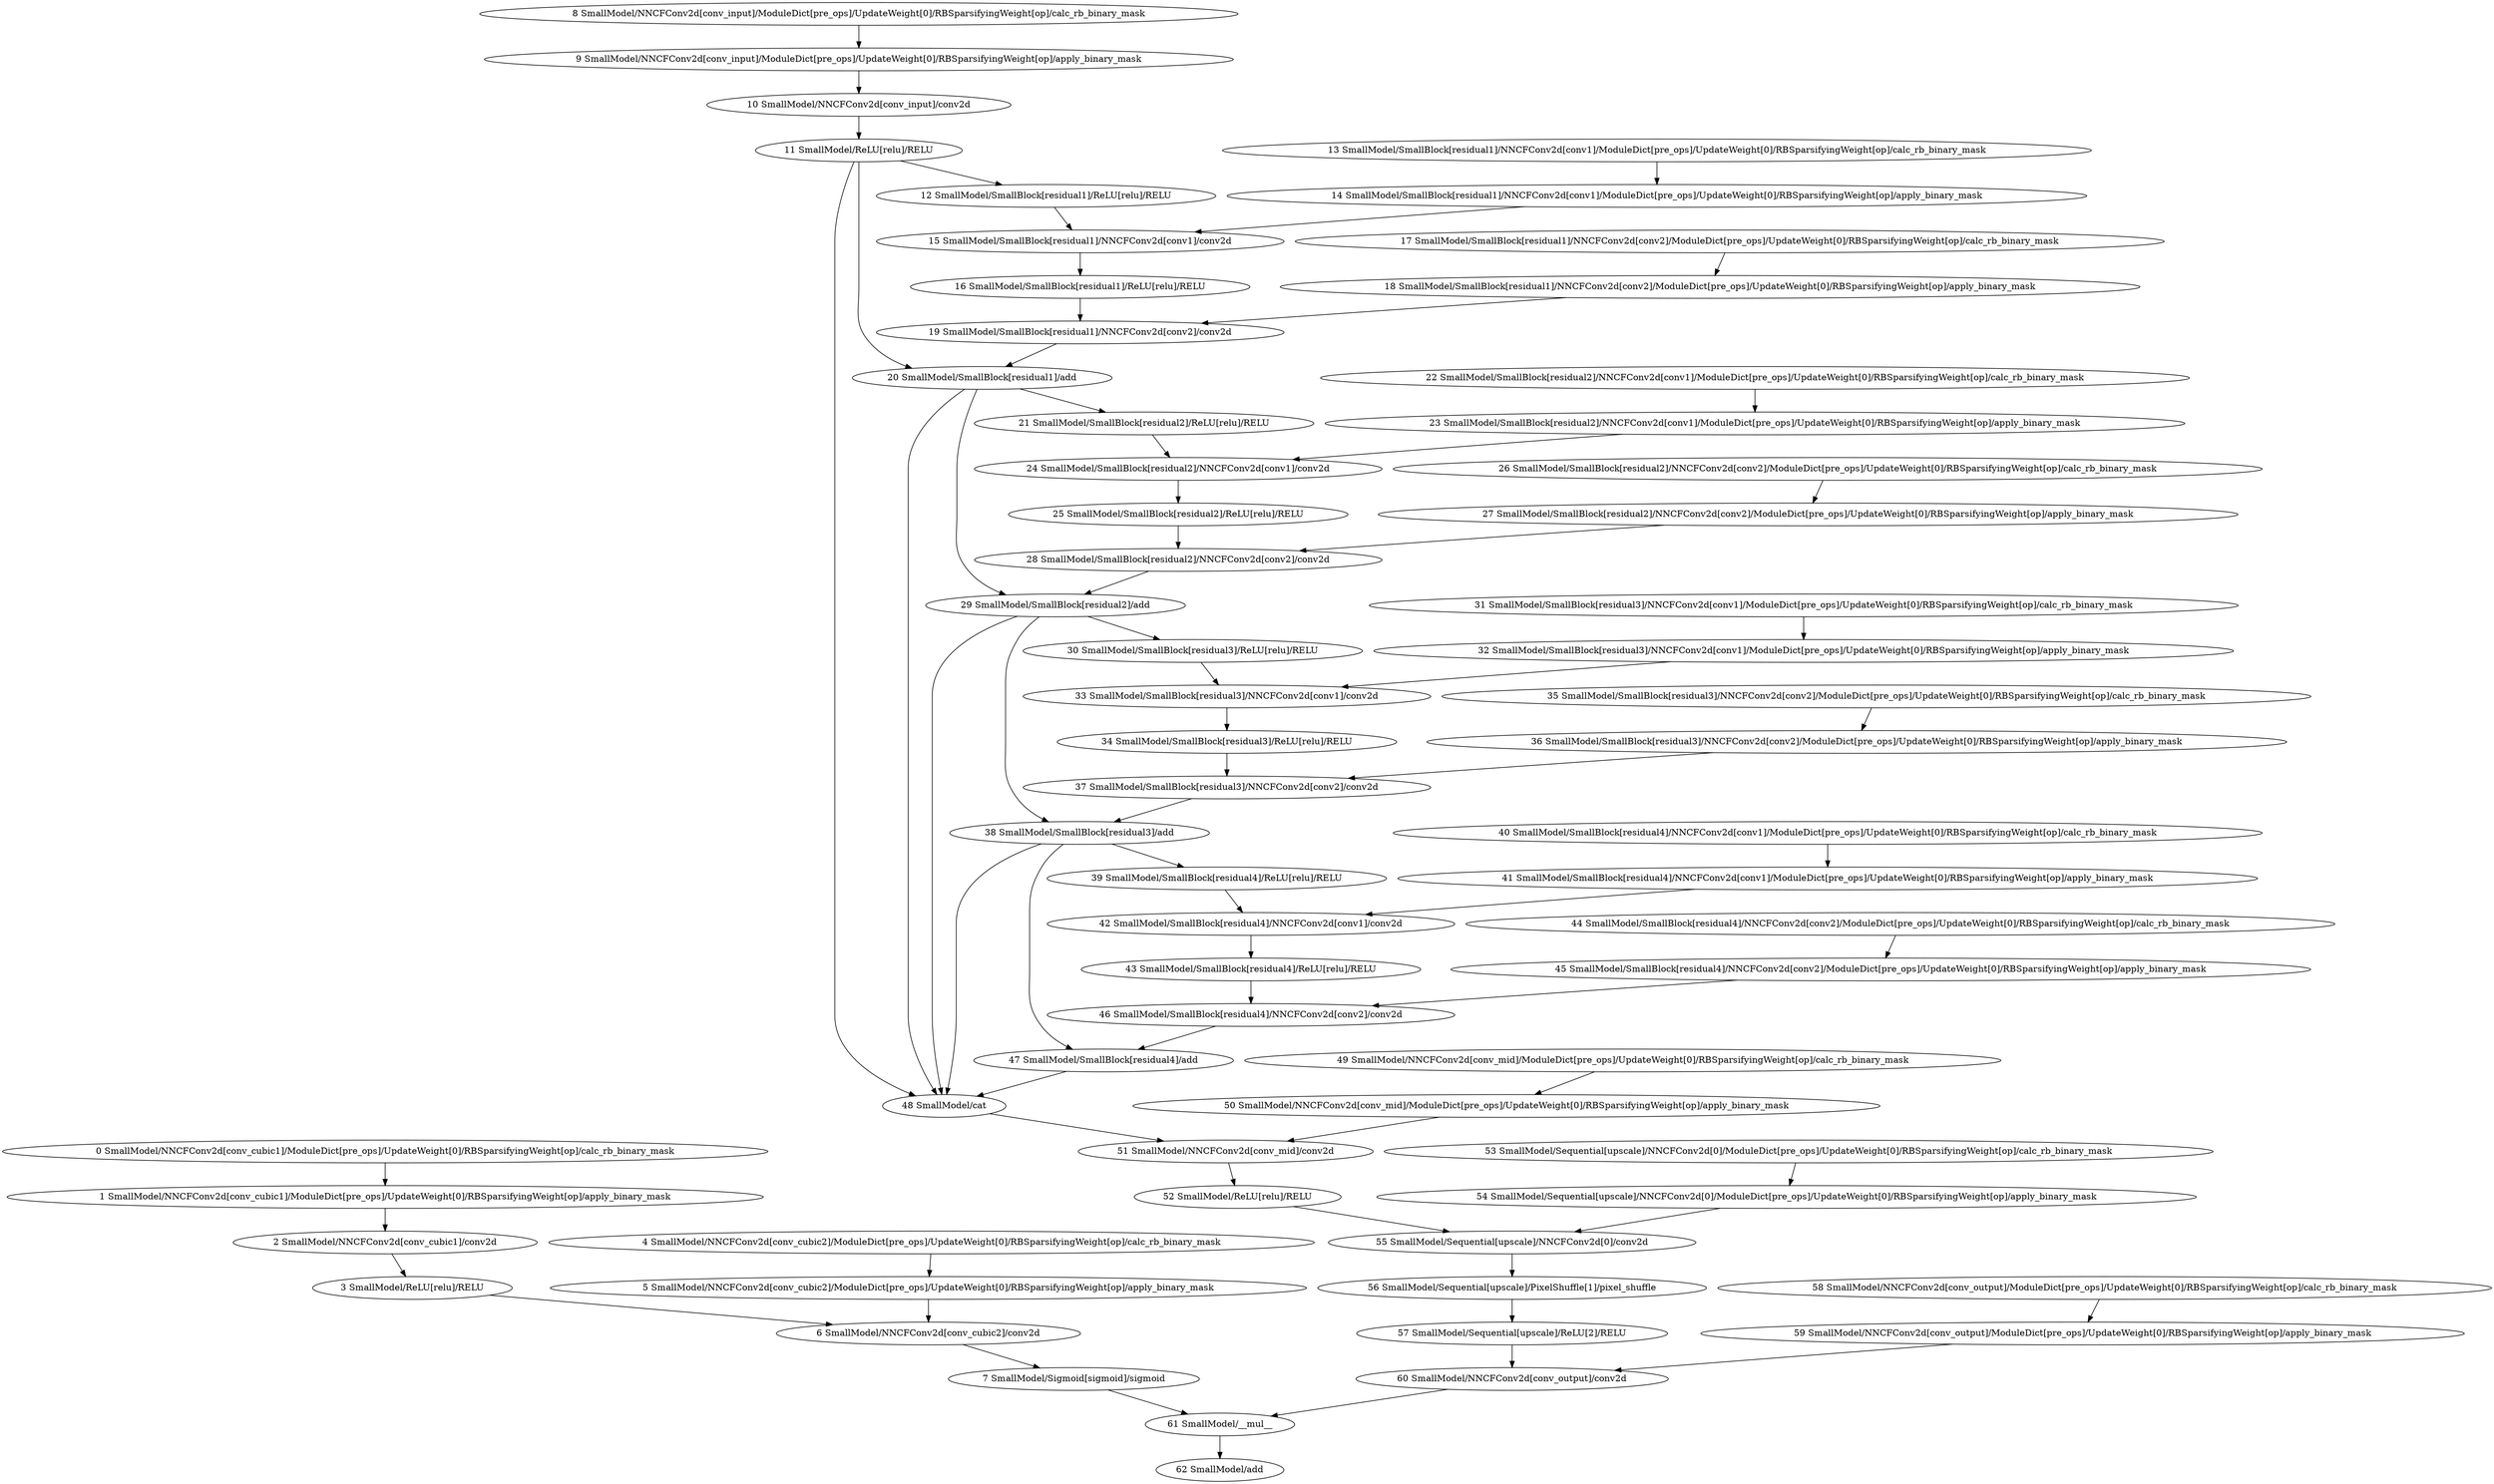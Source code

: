 strict digraph  {
"0 SmallModel/NNCFConv2d[conv_cubic1]/ModuleDict[pre_ops]/UpdateWeight[0]/RBSparsifyingWeight[op]/calc_rb_binary_mask" [id=0, scope="SmallModel/NNCFConv2d[conv_cubic1]/ModuleDict[pre_ops]/UpdateWeight[0]/RBSparsifyingWeight[op]", type=calc_rb_binary_mask];
"1 SmallModel/NNCFConv2d[conv_cubic1]/ModuleDict[pre_ops]/UpdateWeight[0]/RBSparsifyingWeight[op]/apply_binary_mask" [id=1, scope="SmallModel/NNCFConv2d[conv_cubic1]/ModuleDict[pre_ops]/UpdateWeight[0]/RBSparsifyingWeight[op]", type=apply_binary_mask];
"2 SmallModel/NNCFConv2d[conv_cubic1]/conv2d" [id=2, scope="SmallModel/NNCFConv2d[conv_cubic1]", type=conv2d];
"3 SmallModel/ReLU[relu]/RELU" [id=3, scope="SmallModel/ReLU[relu]", type=RELU];
"4 SmallModel/NNCFConv2d[conv_cubic2]/ModuleDict[pre_ops]/UpdateWeight[0]/RBSparsifyingWeight[op]/calc_rb_binary_mask" [id=4, scope="SmallModel/NNCFConv2d[conv_cubic2]/ModuleDict[pre_ops]/UpdateWeight[0]/RBSparsifyingWeight[op]", type=calc_rb_binary_mask];
"5 SmallModel/NNCFConv2d[conv_cubic2]/ModuleDict[pre_ops]/UpdateWeight[0]/RBSparsifyingWeight[op]/apply_binary_mask" [id=5, scope="SmallModel/NNCFConv2d[conv_cubic2]/ModuleDict[pre_ops]/UpdateWeight[0]/RBSparsifyingWeight[op]", type=apply_binary_mask];
"6 SmallModel/NNCFConv2d[conv_cubic2]/conv2d" [id=6, scope="SmallModel/NNCFConv2d[conv_cubic2]", type=conv2d];
"7 SmallModel/Sigmoid[sigmoid]/sigmoid" [id=7, scope="SmallModel/Sigmoid[sigmoid]", type=sigmoid];
"8 SmallModel/NNCFConv2d[conv_input]/ModuleDict[pre_ops]/UpdateWeight[0]/RBSparsifyingWeight[op]/calc_rb_binary_mask" [id=8, scope="SmallModel/NNCFConv2d[conv_input]/ModuleDict[pre_ops]/UpdateWeight[0]/RBSparsifyingWeight[op]", type=calc_rb_binary_mask];
"9 SmallModel/NNCFConv2d[conv_input]/ModuleDict[pre_ops]/UpdateWeight[0]/RBSparsifyingWeight[op]/apply_binary_mask" [id=9, scope="SmallModel/NNCFConv2d[conv_input]/ModuleDict[pre_ops]/UpdateWeight[0]/RBSparsifyingWeight[op]", type=apply_binary_mask];
"10 SmallModel/NNCFConv2d[conv_input]/conv2d" [id=10, scope="SmallModel/NNCFConv2d[conv_input]", type=conv2d];
"11 SmallModel/ReLU[relu]/RELU" [id=11, scope="SmallModel/ReLU[relu]", type=RELU];
"12 SmallModel/SmallBlock[residual1]/ReLU[relu]/RELU" [id=12, scope="SmallModel/SmallBlock[residual1]/ReLU[relu]", type=RELU];
"13 SmallModel/SmallBlock[residual1]/NNCFConv2d[conv1]/ModuleDict[pre_ops]/UpdateWeight[0]/RBSparsifyingWeight[op]/calc_rb_binary_mask" [id=13, scope="SmallModel/SmallBlock[residual1]/NNCFConv2d[conv1]/ModuleDict[pre_ops]/UpdateWeight[0]/RBSparsifyingWeight[op]", type=calc_rb_binary_mask];
"14 SmallModel/SmallBlock[residual1]/NNCFConv2d[conv1]/ModuleDict[pre_ops]/UpdateWeight[0]/RBSparsifyingWeight[op]/apply_binary_mask" [id=14, scope="SmallModel/SmallBlock[residual1]/NNCFConv2d[conv1]/ModuleDict[pre_ops]/UpdateWeight[0]/RBSparsifyingWeight[op]", type=apply_binary_mask];
"15 SmallModel/SmallBlock[residual1]/NNCFConv2d[conv1]/conv2d" [id=15, scope="SmallModel/SmallBlock[residual1]/NNCFConv2d[conv1]", type=conv2d];
"16 SmallModel/SmallBlock[residual1]/ReLU[relu]/RELU" [id=16, scope="SmallModel/SmallBlock[residual1]/ReLU[relu]", type=RELU];
"17 SmallModel/SmallBlock[residual1]/NNCFConv2d[conv2]/ModuleDict[pre_ops]/UpdateWeight[0]/RBSparsifyingWeight[op]/calc_rb_binary_mask" [id=17, scope="SmallModel/SmallBlock[residual1]/NNCFConv2d[conv2]/ModuleDict[pre_ops]/UpdateWeight[0]/RBSparsifyingWeight[op]", type=calc_rb_binary_mask];
"18 SmallModel/SmallBlock[residual1]/NNCFConv2d[conv2]/ModuleDict[pre_ops]/UpdateWeight[0]/RBSparsifyingWeight[op]/apply_binary_mask" [id=18, scope="SmallModel/SmallBlock[residual1]/NNCFConv2d[conv2]/ModuleDict[pre_ops]/UpdateWeight[0]/RBSparsifyingWeight[op]", type=apply_binary_mask];
"19 SmallModel/SmallBlock[residual1]/NNCFConv2d[conv2]/conv2d" [id=19, scope="SmallModel/SmallBlock[residual1]/NNCFConv2d[conv2]", type=conv2d];
"20 SmallModel/SmallBlock[residual1]/add" [id=20, scope="SmallModel/SmallBlock[residual1]", type=add];
"21 SmallModel/SmallBlock[residual2]/ReLU[relu]/RELU" [id=21, scope="SmallModel/SmallBlock[residual2]/ReLU[relu]", type=RELU];
"22 SmallModel/SmallBlock[residual2]/NNCFConv2d[conv1]/ModuleDict[pre_ops]/UpdateWeight[0]/RBSparsifyingWeight[op]/calc_rb_binary_mask" [id=22, scope="SmallModel/SmallBlock[residual2]/NNCFConv2d[conv1]/ModuleDict[pre_ops]/UpdateWeight[0]/RBSparsifyingWeight[op]", type=calc_rb_binary_mask];
"23 SmallModel/SmallBlock[residual2]/NNCFConv2d[conv1]/ModuleDict[pre_ops]/UpdateWeight[0]/RBSparsifyingWeight[op]/apply_binary_mask" [id=23, scope="SmallModel/SmallBlock[residual2]/NNCFConv2d[conv1]/ModuleDict[pre_ops]/UpdateWeight[0]/RBSparsifyingWeight[op]", type=apply_binary_mask];
"24 SmallModel/SmallBlock[residual2]/NNCFConv2d[conv1]/conv2d" [id=24, scope="SmallModel/SmallBlock[residual2]/NNCFConv2d[conv1]", type=conv2d];
"25 SmallModel/SmallBlock[residual2]/ReLU[relu]/RELU" [id=25, scope="SmallModel/SmallBlock[residual2]/ReLU[relu]", type=RELU];
"26 SmallModel/SmallBlock[residual2]/NNCFConv2d[conv2]/ModuleDict[pre_ops]/UpdateWeight[0]/RBSparsifyingWeight[op]/calc_rb_binary_mask" [id=26, scope="SmallModel/SmallBlock[residual2]/NNCFConv2d[conv2]/ModuleDict[pre_ops]/UpdateWeight[0]/RBSparsifyingWeight[op]", type=calc_rb_binary_mask];
"27 SmallModel/SmallBlock[residual2]/NNCFConv2d[conv2]/ModuleDict[pre_ops]/UpdateWeight[0]/RBSparsifyingWeight[op]/apply_binary_mask" [id=27, scope="SmallModel/SmallBlock[residual2]/NNCFConv2d[conv2]/ModuleDict[pre_ops]/UpdateWeight[0]/RBSparsifyingWeight[op]", type=apply_binary_mask];
"28 SmallModel/SmallBlock[residual2]/NNCFConv2d[conv2]/conv2d" [id=28, scope="SmallModel/SmallBlock[residual2]/NNCFConv2d[conv2]", type=conv2d];
"29 SmallModel/SmallBlock[residual2]/add" [id=29, scope="SmallModel/SmallBlock[residual2]", type=add];
"30 SmallModel/SmallBlock[residual3]/ReLU[relu]/RELU" [id=30, scope="SmallModel/SmallBlock[residual3]/ReLU[relu]", type=RELU];
"31 SmallModel/SmallBlock[residual3]/NNCFConv2d[conv1]/ModuleDict[pre_ops]/UpdateWeight[0]/RBSparsifyingWeight[op]/calc_rb_binary_mask" [id=31, scope="SmallModel/SmallBlock[residual3]/NNCFConv2d[conv1]/ModuleDict[pre_ops]/UpdateWeight[0]/RBSparsifyingWeight[op]", type=calc_rb_binary_mask];
"32 SmallModel/SmallBlock[residual3]/NNCFConv2d[conv1]/ModuleDict[pre_ops]/UpdateWeight[0]/RBSparsifyingWeight[op]/apply_binary_mask" [id=32, scope="SmallModel/SmallBlock[residual3]/NNCFConv2d[conv1]/ModuleDict[pre_ops]/UpdateWeight[0]/RBSparsifyingWeight[op]", type=apply_binary_mask];
"33 SmallModel/SmallBlock[residual3]/NNCFConv2d[conv1]/conv2d" [id=33, scope="SmallModel/SmallBlock[residual3]/NNCFConv2d[conv1]", type=conv2d];
"34 SmallModel/SmallBlock[residual3]/ReLU[relu]/RELU" [id=34, scope="SmallModel/SmallBlock[residual3]/ReLU[relu]", type=RELU];
"35 SmallModel/SmallBlock[residual3]/NNCFConv2d[conv2]/ModuleDict[pre_ops]/UpdateWeight[0]/RBSparsifyingWeight[op]/calc_rb_binary_mask" [id=35, scope="SmallModel/SmallBlock[residual3]/NNCFConv2d[conv2]/ModuleDict[pre_ops]/UpdateWeight[0]/RBSparsifyingWeight[op]", type=calc_rb_binary_mask];
"36 SmallModel/SmallBlock[residual3]/NNCFConv2d[conv2]/ModuleDict[pre_ops]/UpdateWeight[0]/RBSparsifyingWeight[op]/apply_binary_mask" [id=36, scope="SmallModel/SmallBlock[residual3]/NNCFConv2d[conv2]/ModuleDict[pre_ops]/UpdateWeight[0]/RBSparsifyingWeight[op]", type=apply_binary_mask];
"37 SmallModel/SmallBlock[residual3]/NNCFConv2d[conv2]/conv2d" [id=37, scope="SmallModel/SmallBlock[residual3]/NNCFConv2d[conv2]", type=conv2d];
"38 SmallModel/SmallBlock[residual3]/add" [id=38, scope="SmallModel/SmallBlock[residual3]", type=add];
"39 SmallModel/SmallBlock[residual4]/ReLU[relu]/RELU" [id=39, scope="SmallModel/SmallBlock[residual4]/ReLU[relu]", type=RELU];
"40 SmallModel/SmallBlock[residual4]/NNCFConv2d[conv1]/ModuleDict[pre_ops]/UpdateWeight[0]/RBSparsifyingWeight[op]/calc_rb_binary_mask" [id=40, scope="SmallModel/SmallBlock[residual4]/NNCFConv2d[conv1]/ModuleDict[pre_ops]/UpdateWeight[0]/RBSparsifyingWeight[op]", type=calc_rb_binary_mask];
"41 SmallModel/SmallBlock[residual4]/NNCFConv2d[conv1]/ModuleDict[pre_ops]/UpdateWeight[0]/RBSparsifyingWeight[op]/apply_binary_mask" [id=41, scope="SmallModel/SmallBlock[residual4]/NNCFConv2d[conv1]/ModuleDict[pre_ops]/UpdateWeight[0]/RBSparsifyingWeight[op]", type=apply_binary_mask];
"42 SmallModel/SmallBlock[residual4]/NNCFConv2d[conv1]/conv2d" [id=42, scope="SmallModel/SmallBlock[residual4]/NNCFConv2d[conv1]", type=conv2d];
"43 SmallModel/SmallBlock[residual4]/ReLU[relu]/RELU" [id=43, scope="SmallModel/SmallBlock[residual4]/ReLU[relu]", type=RELU];
"44 SmallModel/SmallBlock[residual4]/NNCFConv2d[conv2]/ModuleDict[pre_ops]/UpdateWeight[0]/RBSparsifyingWeight[op]/calc_rb_binary_mask" [id=44, scope="SmallModel/SmallBlock[residual4]/NNCFConv2d[conv2]/ModuleDict[pre_ops]/UpdateWeight[0]/RBSparsifyingWeight[op]", type=calc_rb_binary_mask];
"45 SmallModel/SmallBlock[residual4]/NNCFConv2d[conv2]/ModuleDict[pre_ops]/UpdateWeight[0]/RBSparsifyingWeight[op]/apply_binary_mask" [id=45, scope="SmallModel/SmallBlock[residual4]/NNCFConv2d[conv2]/ModuleDict[pre_ops]/UpdateWeight[0]/RBSparsifyingWeight[op]", type=apply_binary_mask];
"46 SmallModel/SmallBlock[residual4]/NNCFConv2d[conv2]/conv2d" [id=46, scope="SmallModel/SmallBlock[residual4]/NNCFConv2d[conv2]", type=conv2d];
"47 SmallModel/SmallBlock[residual4]/add" [id=47, scope="SmallModel/SmallBlock[residual4]", type=add];
"48 SmallModel/cat" [id=48, scope=SmallModel, type=cat];
"49 SmallModel/NNCFConv2d[conv_mid]/ModuleDict[pre_ops]/UpdateWeight[0]/RBSparsifyingWeight[op]/calc_rb_binary_mask" [id=49, scope="SmallModel/NNCFConv2d[conv_mid]/ModuleDict[pre_ops]/UpdateWeight[0]/RBSparsifyingWeight[op]", type=calc_rb_binary_mask];
"50 SmallModel/NNCFConv2d[conv_mid]/ModuleDict[pre_ops]/UpdateWeight[0]/RBSparsifyingWeight[op]/apply_binary_mask" [id=50, scope="SmallModel/NNCFConv2d[conv_mid]/ModuleDict[pre_ops]/UpdateWeight[0]/RBSparsifyingWeight[op]", type=apply_binary_mask];
"51 SmallModel/NNCFConv2d[conv_mid]/conv2d" [id=51, scope="SmallModel/NNCFConv2d[conv_mid]", type=conv2d];
"52 SmallModel/ReLU[relu]/RELU" [id=52, scope="SmallModel/ReLU[relu]", type=RELU];
"53 SmallModel/Sequential[upscale]/NNCFConv2d[0]/ModuleDict[pre_ops]/UpdateWeight[0]/RBSparsifyingWeight[op]/calc_rb_binary_mask" [id=53, scope="SmallModel/Sequential[upscale]/NNCFConv2d[0]/ModuleDict[pre_ops]/UpdateWeight[0]/RBSparsifyingWeight[op]", type=calc_rb_binary_mask];
"54 SmallModel/Sequential[upscale]/NNCFConv2d[0]/ModuleDict[pre_ops]/UpdateWeight[0]/RBSparsifyingWeight[op]/apply_binary_mask" [id=54, scope="SmallModel/Sequential[upscale]/NNCFConv2d[0]/ModuleDict[pre_ops]/UpdateWeight[0]/RBSparsifyingWeight[op]", type=apply_binary_mask];
"55 SmallModel/Sequential[upscale]/NNCFConv2d[0]/conv2d" [id=55, scope="SmallModel/Sequential[upscale]/NNCFConv2d[0]", type=conv2d];
"56 SmallModel/Sequential[upscale]/PixelShuffle[1]/pixel_shuffle" [id=56, scope="SmallModel/Sequential[upscale]/PixelShuffle[1]", type=pixel_shuffle];
"57 SmallModel/Sequential[upscale]/ReLU[2]/RELU" [id=57, scope="SmallModel/Sequential[upscale]/ReLU[2]", type=RELU];
"58 SmallModel/NNCFConv2d[conv_output]/ModuleDict[pre_ops]/UpdateWeight[0]/RBSparsifyingWeight[op]/calc_rb_binary_mask" [id=58, scope="SmallModel/NNCFConv2d[conv_output]/ModuleDict[pre_ops]/UpdateWeight[0]/RBSparsifyingWeight[op]", type=calc_rb_binary_mask];
"59 SmallModel/NNCFConv2d[conv_output]/ModuleDict[pre_ops]/UpdateWeight[0]/RBSparsifyingWeight[op]/apply_binary_mask" [id=59, scope="SmallModel/NNCFConv2d[conv_output]/ModuleDict[pre_ops]/UpdateWeight[0]/RBSparsifyingWeight[op]", type=apply_binary_mask];
"60 SmallModel/NNCFConv2d[conv_output]/conv2d" [id=60, scope="SmallModel/NNCFConv2d[conv_output]", type=conv2d];
"61 SmallModel/__mul__" [id=61, scope=SmallModel, type=__mul__];
"62 SmallModel/add" [id=62, scope=SmallModel, type=add];
"0 SmallModel/NNCFConv2d[conv_cubic1]/ModuleDict[pre_ops]/UpdateWeight[0]/RBSparsifyingWeight[op]/calc_rb_binary_mask" -> "1 SmallModel/NNCFConv2d[conv_cubic1]/ModuleDict[pre_ops]/UpdateWeight[0]/RBSparsifyingWeight[op]/apply_binary_mask";
"1 SmallModel/NNCFConv2d[conv_cubic1]/ModuleDict[pre_ops]/UpdateWeight[0]/RBSparsifyingWeight[op]/apply_binary_mask" -> "2 SmallModel/NNCFConv2d[conv_cubic1]/conv2d";
"2 SmallModel/NNCFConv2d[conv_cubic1]/conv2d" -> "3 SmallModel/ReLU[relu]/RELU";
"3 SmallModel/ReLU[relu]/RELU" -> "6 SmallModel/NNCFConv2d[conv_cubic2]/conv2d";
"4 SmallModel/NNCFConv2d[conv_cubic2]/ModuleDict[pre_ops]/UpdateWeight[0]/RBSparsifyingWeight[op]/calc_rb_binary_mask" -> "5 SmallModel/NNCFConv2d[conv_cubic2]/ModuleDict[pre_ops]/UpdateWeight[0]/RBSparsifyingWeight[op]/apply_binary_mask";
"5 SmallModel/NNCFConv2d[conv_cubic2]/ModuleDict[pre_ops]/UpdateWeight[0]/RBSparsifyingWeight[op]/apply_binary_mask" -> "6 SmallModel/NNCFConv2d[conv_cubic2]/conv2d";
"6 SmallModel/NNCFConv2d[conv_cubic2]/conv2d" -> "7 SmallModel/Sigmoid[sigmoid]/sigmoid";
"8 SmallModel/NNCFConv2d[conv_input]/ModuleDict[pre_ops]/UpdateWeight[0]/RBSparsifyingWeight[op]/calc_rb_binary_mask" -> "9 SmallModel/NNCFConv2d[conv_input]/ModuleDict[pre_ops]/UpdateWeight[0]/RBSparsifyingWeight[op]/apply_binary_mask";
"7 SmallModel/Sigmoid[sigmoid]/sigmoid" -> "61 SmallModel/__mul__";
"9 SmallModel/NNCFConv2d[conv_input]/ModuleDict[pre_ops]/UpdateWeight[0]/RBSparsifyingWeight[op]/apply_binary_mask" -> "10 SmallModel/NNCFConv2d[conv_input]/conv2d";
"10 SmallModel/NNCFConv2d[conv_input]/conv2d" -> "11 SmallModel/ReLU[relu]/RELU";
"11 SmallModel/ReLU[relu]/RELU" -> "12 SmallModel/SmallBlock[residual1]/ReLU[relu]/RELU";
"11 SmallModel/ReLU[relu]/RELU" -> "20 SmallModel/SmallBlock[residual1]/add";
"11 SmallModel/ReLU[relu]/RELU" -> "48 SmallModel/cat";
"12 SmallModel/SmallBlock[residual1]/ReLU[relu]/RELU" -> "15 SmallModel/SmallBlock[residual1]/NNCFConv2d[conv1]/conv2d";
"13 SmallModel/SmallBlock[residual1]/NNCFConv2d[conv1]/ModuleDict[pre_ops]/UpdateWeight[0]/RBSparsifyingWeight[op]/calc_rb_binary_mask" -> "14 SmallModel/SmallBlock[residual1]/NNCFConv2d[conv1]/ModuleDict[pre_ops]/UpdateWeight[0]/RBSparsifyingWeight[op]/apply_binary_mask";
"14 SmallModel/SmallBlock[residual1]/NNCFConv2d[conv1]/ModuleDict[pre_ops]/UpdateWeight[0]/RBSparsifyingWeight[op]/apply_binary_mask" -> "15 SmallModel/SmallBlock[residual1]/NNCFConv2d[conv1]/conv2d";
"15 SmallModel/SmallBlock[residual1]/NNCFConv2d[conv1]/conv2d" -> "16 SmallModel/SmallBlock[residual1]/ReLU[relu]/RELU";
"16 SmallModel/SmallBlock[residual1]/ReLU[relu]/RELU" -> "19 SmallModel/SmallBlock[residual1]/NNCFConv2d[conv2]/conv2d";
"17 SmallModel/SmallBlock[residual1]/NNCFConv2d[conv2]/ModuleDict[pre_ops]/UpdateWeight[0]/RBSparsifyingWeight[op]/calc_rb_binary_mask" -> "18 SmallModel/SmallBlock[residual1]/NNCFConv2d[conv2]/ModuleDict[pre_ops]/UpdateWeight[0]/RBSparsifyingWeight[op]/apply_binary_mask";
"18 SmallModel/SmallBlock[residual1]/NNCFConv2d[conv2]/ModuleDict[pre_ops]/UpdateWeight[0]/RBSparsifyingWeight[op]/apply_binary_mask" -> "19 SmallModel/SmallBlock[residual1]/NNCFConv2d[conv2]/conv2d";
"19 SmallModel/SmallBlock[residual1]/NNCFConv2d[conv2]/conv2d" -> "20 SmallModel/SmallBlock[residual1]/add";
"20 SmallModel/SmallBlock[residual1]/add" -> "21 SmallModel/SmallBlock[residual2]/ReLU[relu]/RELU";
"20 SmallModel/SmallBlock[residual1]/add" -> "29 SmallModel/SmallBlock[residual2]/add";
"20 SmallModel/SmallBlock[residual1]/add" -> "48 SmallModel/cat";
"21 SmallModel/SmallBlock[residual2]/ReLU[relu]/RELU" -> "24 SmallModel/SmallBlock[residual2]/NNCFConv2d[conv1]/conv2d";
"22 SmallModel/SmallBlock[residual2]/NNCFConv2d[conv1]/ModuleDict[pre_ops]/UpdateWeight[0]/RBSparsifyingWeight[op]/calc_rb_binary_mask" -> "23 SmallModel/SmallBlock[residual2]/NNCFConv2d[conv1]/ModuleDict[pre_ops]/UpdateWeight[0]/RBSparsifyingWeight[op]/apply_binary_mask";
"23 SmallModel/SmallBlock[residual2]/NNCFConv2d[conv1]/ModuleDict[pre_ops]/UpdateWeight[0]/RBSparsifyingWeight[op]/apply_binary_mask" -> "24 SmallModel/SmallBlock[residual2]/NNCFConv2d[conv1]/conv2d";
"24 SmallModel/SmallBlock[residual2]/NNCFConv2d[conv1]/conv2d" -> "25 SmallModel/SmallBlock[residual2]/ReLU[relu]/RELU";
"25 SmallModel/SmallBlock[residual2]/ReLU[relu]/RELU" -> "28 SmallModel/SmallBlock[residual2]/NNCFConv2d[conv2]/conv2d";
"26 SmallModel/SmallBlock[residual2]/NNCFConv2d[conv2]/ModuleDict[pre_ops]/UpdateWeight[0]/RBSparsifyingWeight[op]/calc_rb_binary_mask" -> "27 SmallModel/SmallBlock[residual2]/NNCFConv2d[conv2]/ModuleDict[pre_ops]/UpdateWeight[0]/RBSparsifyingWeight[op]/apply_binary_mask";
"27 SmallModel/SmallBlock[residual2]/NNCFConv2d[conv2]/ModuleDict[pre_ops]/UpdateWeight[0]/RBSparsifyingWeight[op]/apply_binary_mask" -> "28 SmallModel/SmallBlock[residual2]/NNCFConv2d[conv2]/conv2d";
"28 SmallModel/SmallBlock[residual2]/NNCFConv2d[conv2]/conv2d" -> "29 SmallModel/SmallBlock[residual2]/add";
"29 SmallModel/SmallBlock[residual2]/add" -> "30 SmallModel/SmallBlock[residual3]/ReLU[relu]/RELU";
"29 SmallModel/SmallBlock[residual2]/add" -> "38 SmallModel/SmallBlock[residual3]/add";
"29 SmallModel/SmallBlock[residual2]/add" -> "48 SmallModel/cat";
"30 SmallModel/SmallBlock[residual3]/ReLU[relu]/RELU" -> "33 SmallModel/SmallBlock[residual3]/NNCFConv2d[conv1]/conv2d";
"31 SmallModel/SmallBlock[residual3]/NNCFConv2d[conv1]/ModuleDict[pre_ops]/UpdateWeight[0]/RBSparsifyingWeight[op]/calc_rb_binary_mask" -> "32 SmallModel/SmallBlock[residual3]/NNCFConv2d[conv1]/ModuleDict[pre_ops]/UpdateWeight[0]/RBSparsifyingWeight[op]/apply_binary_mask";
"32 SmallModel/SmallBlock[residual3]/NNCFConv2d[conv1]/ModuleDict[pre_ops]/UpdateWeight[0]/RBSparsifyingWeight[op]/apply_binary_mask" -> "33 SmallModel/SmallBlock[residual3]/NNCFConv2d[conv1]/conv2d";
"33 SmallModel/SmallBlock[residual3]/NNCFConv2d[conv1]/conv2d" -> "34 SmallModel/SmallBlock[residual3]/ReLU[relu]/RELU";
"34 SmallModel/SmallBlock[residual3]/ReLU[relu]/RELU" -> "37 SmallModel/SmallBlock[residual3]/NNCFConv2d[conv2]/conv2d";
"35 SmallModel/SmallBlock[residual3]/NNCFConv2d[conv2]/ModuleDict[pre_ops]/UpdateWeight[0]/RBSparsifyingWeight[op]/calc_rb_binary_mask" -> "36 SmallModel/SmallBlock[residual3]/NNCFConv2d[conv2]/ModuleDict[pre_ops]/UpdateWeight[0]/RBSparsifyingWeight[op]/apply_binary_mask";
"36 SmallModel/SmallBlock[residual3]/NNCFConv2d[conv2]/ModuleDict[pre_ops]/UpdateWeight[0]/RBSparsifyingWeight[op]/apply_binary_mask" -> "37 SmallModel/SmallBlock[residual3]/NNCFConv2d[conv2]/conv2d";
"37 SmallModel/SmallBlock[residual3]/NNCFConv2d[conv2]/conv2d" -> "38 SmallModel/SmallBlock[residual3]/add";
"38 SmallModel/SmallBlock[residual3]/add" -> "39 SmallModel/SmallBlock[residual4]/ReLU[relu]/RELU";
"38 SmallModel/SmallBlock[residual3]/add" -> "47 SmallModel/SmallBlock[residual4]/add";
"38 SmallModel/SmallBlock[residual3]/add" -> "48 SmallModel/cat";
"39 SmallModel/SmallBlock[residual4]/ReLU[relu]/RELU" -> "42 SmallModel/SmallBlock[residual4]/NNCFConv2d[conv1]/conv2d";
"40 SmallModel/SmallBlock[residual4]/NNCFConv2d[conv1]/ModuleDict[pre_ops]/UpdateWeight[0]/RBSparsifyingWeight[op]/calc_rb_binary_mask" -> "41 SmallModel/SmallBlock[residual4]/NNCFConv2d[conv1]/ModuleDict[pre_ops]/UpdateWeight[0]/RBSparsifyingWeight[op]/apply_binary_mask";
"41 SmallModel/SmallBlock[residual4]/NNCFConv2d[conv1]/ModuleDict[pre_ops]/UpdateWeight[0]/RBSparsifyingWeight[op]/apply_binary_mask" -> "42 SmallModel/SmallBlock[residual4]/NNCFConv2d[conv1]/conv2d";
"42 SmallModel/SmallBlock[residual4]/NNCFConv2d[conv1]/conv2d" -> "43 SmallModel/SmallBlock[residual4]/ReLU[relu]/RELU";
"43 SmallModel/SmallBlock[residual4]/ReLU[relu]/RELU" -> "46 SmallModel/SmallBlock[residual4]/NNCFConv2d[conv2]/conv2d";
"44 SmallModel/SmallBlock[residual4]/NNCFConv2d[conv2]/ModuleDict[pre_ops]/UpdateWeight[0]/RBSparsifyingWeight[op]/calc_rb_binary_mask" -> "45 SmallModel/SmallBlock[residual4]/NNCFConv2d[conv2]/ModuleDict[pre_ops]/UpdateWeight[0]/RBSparsifyingWeight[op]/apply_binary_mask";
"45 SmallModel/SmallBlock[residual4]/NNCFConv2d[conv2]/ModuleDict[pre_ops]/UpdateWeight[0]/RBSparsifyingWeight[op]/apply_binary_mask" -> "46 SmallModel/SmallBlock[residual4]/NNCFConv2d[conv2]/conv2d";
"46 SmallModel/SmallBlock[residual4]/NNCFConv2d[conv2]/conv2d" -> "47 SmallModel/SmallBlock[residual4]/add";
"47 SmallModel/SmallBlock[residual4]/add" -> "48 SmallModel/cat";
"48 SmallModel/cat" -> "51 SmallModel/NNCFConv2d[conv_mid]/conv2d";
"49 SmallModel/NNCFConv2d[conv_mid]/ModuleDict[pre_ops]/UpdateWeight[0]/RBSparsifyingWeight[op]/calc_rb_binary_mask" -> "50 SmallModel/NNCFConv2d[conv_mid]/ModuleDict[pre_ops]/UpdateWeight[0]/RBSparsifyingWeight[op]/apply_binary_mask";
"50 SmallModel/NNCFConv2d[conv_mid]/ModuleDict[pre_ops]/UpdateWeight[0]/RBSparsifyingWeight[op]/apply_binary_mask" -> "51 SmallModel/NNCFConv2d[conv_mid]/conv2d";
"51 SmallModel/NNCFConv2d[conv_mid]/conv2d" -> "52 SmallModel/ReLU[relu]/RELU";
"52 SmallModel/ReLU[relu]/RELU" -> "55 SmallModel/Sequential[upscale]/NNCFConv2d[0]/conv2d";
"53 SmallModel/Sequential[upscale]/NNCFConv2d[0]/ModuleDict[pre_ops]/UpdateWeight[0]/RBSparsifyingWeight[op]/calc_rb_binary_mask" -> "54 SmallModel/Sequential[upscale]/NNCFConv2d[0]/ModuleDict[pre_ops]/UpdateWeight[0]/RBSparsifyingWeight[op]/apply_binary_mask";
"54 SmallModel/Sequential[upscale]/NNCFConv2d[0]/ModuleDict[pre_ops]/UpdateWeight[0]/RBSparsifyingWeight[op]/apply_binary_mask" -> "55 SmallModel/Sequential[upscale]/NNCFConv2d[0]/conv2d";
"55 SmallModel/Sequential[upscale]/NNCFConv2d[0]/conv2d" -> "56 SmallModel/Sequential[upscale]/PixelShuffle[1]/pixel_shuffle";
"56 SmallModel/Sequential[upscale]/PixelShuffle[1]/pixel_shuffle" -> "57 SmallModel/Sequential[upscale]/ReLU[2]/RELU";
"57 SmallModel/Sequential[upscale]/ReLU[2]/RELU" -> "60 SmallModel/NNCFConv2d[conv_output]/conv2d";
"58 SmallModel/NNCFConv2d[conv_output]/ModuleDict[pre_ops]/UpdateWeight[0]/RBSparsifyingWeight[op]/calc_rb_binary_mask" -> "59 SmallModel/NNCFConv2d[conv_output]/ModuleDict[pre_ops]/UpdateWeight[0]/RBSparsifyingWeight[op]/apply_binary_mask";
"59 SmallModel/NNCFConv2d[conv_output]/ModuleDict[pre_ops]/UpdateWeight[0]/RBSparsifyingWeight[op]/apply_binary_mask" -> "60 SmallModel/NNCFConv2d[conv_output]/conv2d";
"60 SmallModel/NNCFConv2d[conv_output]/conv2d" -> "61 SmallModel/__mul__";
"61 SmallModel/__mul__" -> "62 SmallModel/add";
}
